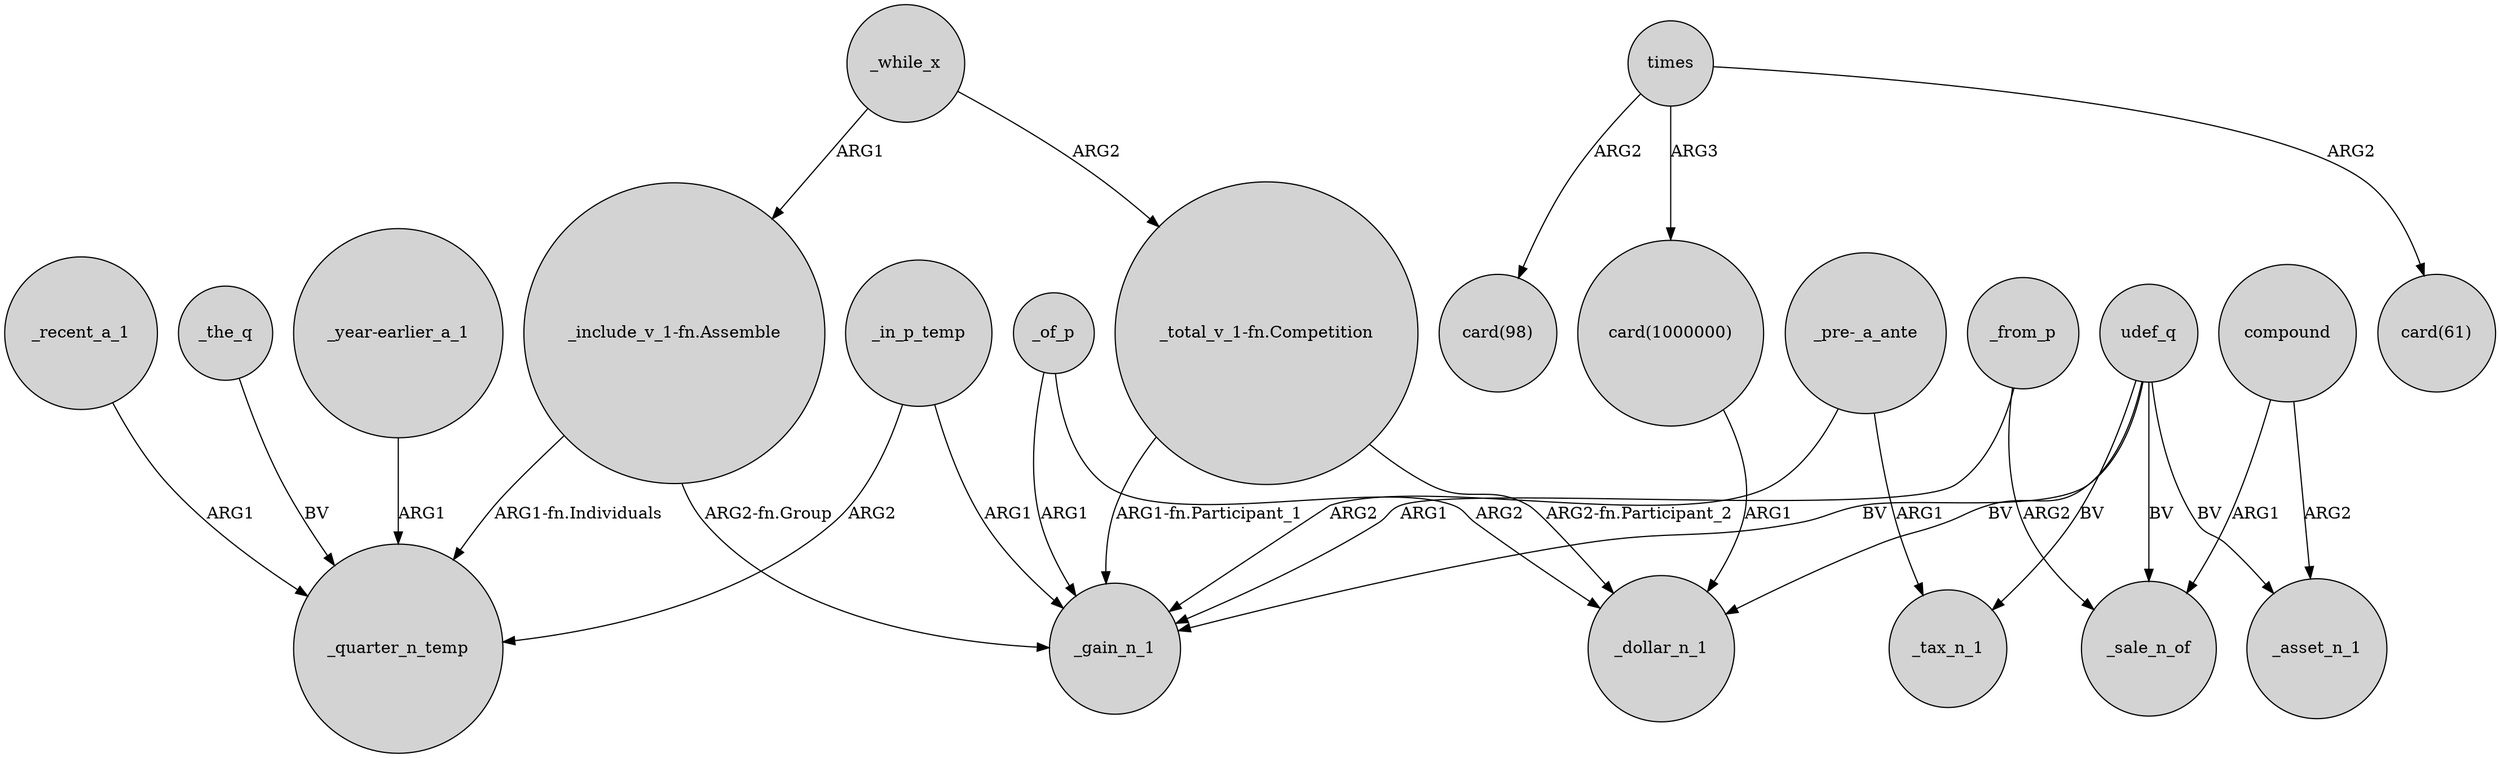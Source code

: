 digraph {
	node [shape=circle style=filled]
	_in_p_temp -> _quarter_n_temp [label=ARG2]
	compound -> _asset_n_1 [label=ARG2]
	_the_q -> _quarter_n_temp [label=BV]
	udef_q -> _tax_n_1 [label=BV]
	times -> "card(1000000)" [label=ARG3]
	"_pre-_a_ante" -> _gain_n_1 [label=ARG2]
	udef_q -> _sale_n_of [label=BV]
	"_include_v_1-fn.Assemble" -> _gain_n_1 [label="ARG2-fn.Group"]
	udef_q -> _asset_n_1 [label=BV]
	_of_p -> _gain_n_1 [label=ARG1]
	_from_p -> _sale_n_of [label=ARG2]
	times -> "card(98)" [label=ARG2]
	times -> "card(61)" [label=ARG2]
	_while_x -> "_total_v_1-fn.Competition" [label=ARG2]
	"_total_v_1-fn.Competition" -> _dollar_n_1 [label="ARG2-fn.Participant_2"]
	"_year-earlier_a_1" -> _quarter_n_temp [label=ARG1]
	udef_q -> _dollar_n_1 [label=BV]
	"card(1000000)" -> _dollar_n_1 [label=ARG1]
	_recent_a_1 -> _quarter_n_temp [label=ARG1]
	"_pre-_a_ante" -> _tax_n_1 [label=ARG1]
	"_total_v_1-fn.Competition" -> _gain_n_1 [label="ARG1-fn.Participant_1"]
	"_include_v_1-fn.Assemble" -> _quarter_n_temp [label="ARG1-fn.Individuals"]
	_of_p -> _dollar_n_1 [label=ARG2]
	_from_p -> _gain_n_1 [label=ARG1]
	_while_x -> "_include_v_1-fn.Assemble" [label=ARG1]
	_in_p_temp -> _gain_n_1 [label=ARG1]
	compound -> _sale_n_of [label=ARG1]
	udef_q -> _gain_n_1 [label=BV]
}
